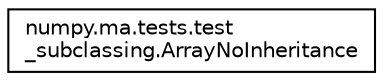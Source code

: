 digraph "Graphical Class Hierarchy"
{
 // LATEX_PDF_SIZE
  edge [fontname="Helvetica",fontsize="10",labelfontname="Helvetica",labelfontsize="10"];
  node [fontname="Helvetica",fontsize="10",shape=record];
  rankdir="LR";
  Node0 [label="numpy.ma.tests.test\l_subclassing.ArrayNoInheritance",height=0.2,width=0.4,color="black", fillcolor="white", style="filled",URL="$classnumpy_1_1ma_1_1tests_1_1test__subclassing_1_1ArrayNoInheritance.html",tooltip=" "];
}
